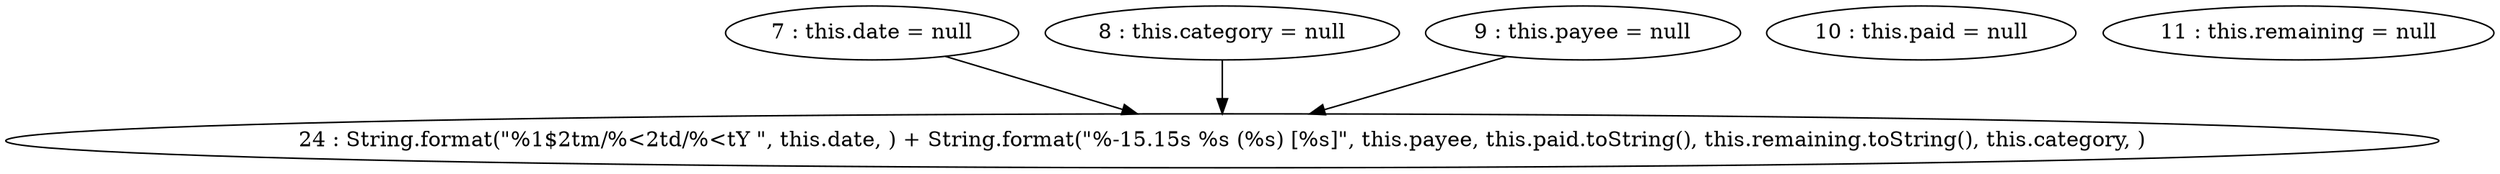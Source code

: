 digraph G {
"7 : this.date = null"
"7 : this.date = null" -> "24 : String.format(\"%1$2tm/%<2td/%<tY \", this.date, ) + String.format(\"%-15.15s %s (%s) [%s]\", this.payee, this.paid.toString(), this.remaining.toString(), this.category, )"
"8 : this.category = null"
"8 : this.category = null" -> "24 : String.format(\"%1$2tm/%<2td/%<tY \", this.date, ) + String.format(\"%-15.15s %s (%s) [%s]\", this.payee, this.paid.toString(), this.remaining.toString(), this.category, )"
"9 : this.payee = null"
"9 : this.payee = null" -> "24 : String.format(\"%1$2tm/%<2td/%<tY \", this.date, ) + String.format(\"%-15.15s %s (%s) [%s]\", this.payee, this.paid.toString(), this.remaining.toString(), this.category, )"
"10 : this.paid = null"
"11 : this.remaining = null"
"24 : String.format(\"%1$2tm/%<2td/%<tY \", this.date, ) + String.format(\"%-15.15s %s (%s) [%s]\", this.payee, this.paid.toString(), this.remaining.toString(), this.category, )"
}